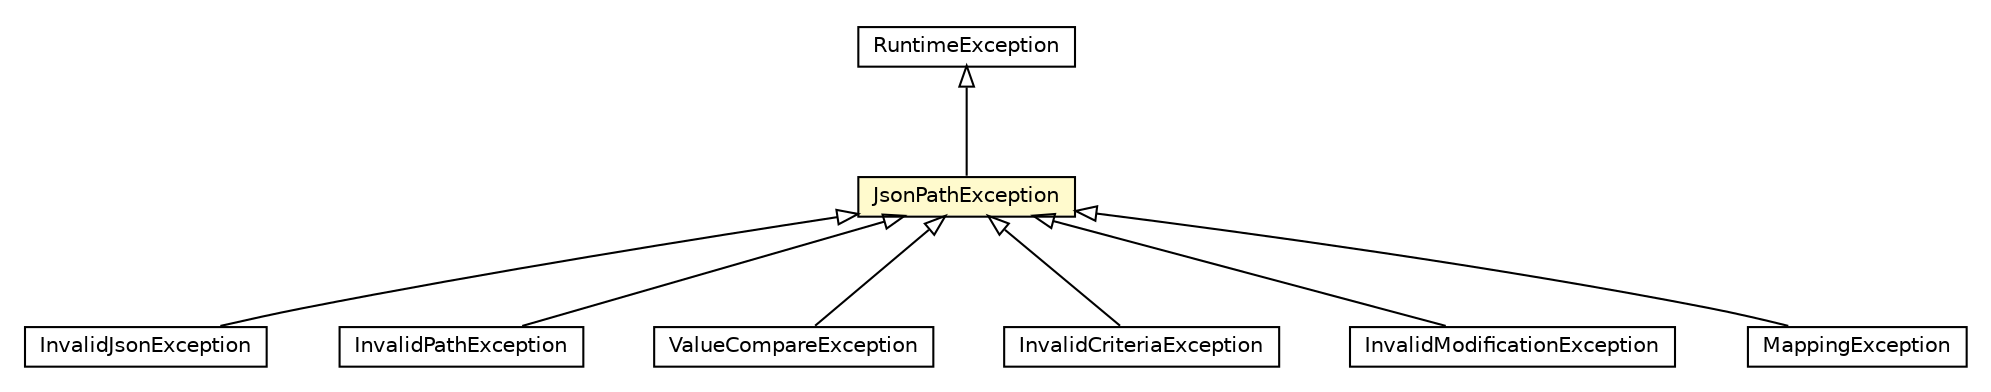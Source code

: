 #!/usr/local/bin/dot
#
# Class diagram 
# Generated by UMLGraph version R5_6-24-gf6e263 (http://www.umlgraph.org/)
#

digraph G {
	edge [fontname="Helvetica",fontsize=10,labelfontname="Helvetica",labelfontsize=10];
	node [fontname="Helvetica",fontsize=10,shape=plaintext];
	nodesep=0.25;
	ranksep=0.5;
	// net.trajano.doxdb.jsonpath.JsonPathException
	c2627 [label=<<table title="net.trajano.doxdb.jsonpath.JsonPathException" border="0" cellborder="1" cellspacing="0" cellpadding="2" port="p" bgcolor="lemonChiffon" href="./JsonPathException.html">
		<tr><td><table border="0" cellspacing="0" cellpadding="1">
<tr><td align="center" balign="center"> JsonPathException </td></tr>
		</table></td></tr>
		</table>>, URL="./JsonPathException.html", fontname="Helvetica", fontcolor="black", fontsize=10.0];
	// net.trajano.doxdb.jsonpath.InvalidJsonException
	c2633 [label=<<table title="net.trajano.doxdb.jsonpath.InvalidJsonException" border="0" cellborder="1" cellspacing="0" cellpadding="2" port="p" href="./InvalidJsonException.html">
		<tr><td><table border="0" cellspacing="0" cellpadding="1">
<tr><td align="center" balign="center"> InvalidJsonException </td></tr>
		</table></td></tr>
		</table>>, URL="./InvalidJsonException.html", fontname="Helvetica", fontcolor="black", fontsize=10.0];
	// net.trajano.doxdb.jsonpath.InvalidPathException
	c2644 [label=<<table title="net.trajano.doxdb.jsonpath.InvalidPathException" border="0" cellborder="1" cellspacing="0" cellpadding="2" port="p" href="./InvalidPathException.html">
		<tr><td><table border="0" cellspacing="0" cellpadding="1">
<tr><td align="center" balign="center"> InvalidPathException </td></tr>
		</table></td></tr>
		</table>>, URL="./InvalidPathException.html", fontname="Helvetica", fontcolor="black", fontsize=10.0];
	// net.trajano.doxdb.jsonpath.ValueCompareException
	c2649 [label=<<table title="net.trajano.doxdb.jsonpath.ValueCompareException" border="0" cellborder="1" cellspacing="0" cellpadding="2" port="p" href="./ValueCompareException.html">
		<tr><td><table border="0" cellspacing="0" cellpadding="1">
<tr><td align="center" balign="center"> ValueCompareException </td></tr>
		</table></td></tr>
		</table>>, URL="./ValueCompareException.html", fontname="Helvetica", fontcolor="black", fontsize=10.0];
	// net.trajano.doxdb.jsonpath.InvalidCriteriaException
	c2652 [label=<<table title="net.trajano.doxdb.jsonpath.InvalidCriteriaException" border="0" cellborder="1" cellspacing="0" cellpadding="2" port="p" href="./InvalidCriteriaException.html">
		<tr><td><table border="0" cellspacing="0" cellpadding="1">
<tr><td align="center" balign="center"> InvalidCriteriaException </td></tr>
		</table></td></tr>
		</table>>, URL="./InvalidCriteriaException.html", fontname="Helvetica", fontcolor="black", fontsize=10.0];
	// net.trajano.doxdb.jsonpath.InvalidModificationException
	c2653 [label=<<table title="net.trajano.doxdb.jsonpath.InvalidModificationException" border="0" cellborder="1" cellspacing="0" cellpadding="2" port="p" href="./InvalidModificationException.html">
		<tr><td><table border="0" cellspacing="0" cellpadding="1">
<tr><td align="center" balign="center"> InvalidModificationException </td></tr>
		</table></td></tr>
		</table>>, URL="./InvalidModificationException.html", fontname="Helvetica", fontcolor="black", fontsize=10.0];
	// net.trajano.doxdb.jsonpath.spi.mapper.MappingException
	c2656 [label=<<table title="net.trajano.doxdb.jsonpath.spi.mapper.MappingException" border="0" cellborder="1" cellspacing="0" cellpadding="2" port="p" href="./spi/mapper/MappingException.html">
		<tr><td><table border="0" cellspacing="0" cellpadding="1">
<tr><td align="center" balign="center"> MappingException </td></tr>
		</table></td></tr>
		</table>>, URL="./spi/mapper/MappingException.html", fontname="Helvetica", fontcolor="black", fontsize=10.0];
	//net.trajano.doxdb.jsonpath.JsonPathException extends java.lang.RuntimeException
	c2696:p -> c2627:p [dir=back,arrowtail=empty];
	//net.trajano.doxdb.jsonpath.InvalidJsonException extends net.trajano.doxdb.jsonpath.JsonPathException
	c2627:p -> c2633:p [dir=back,arrowtail=empty];
	//net.trajano.doxdb.jsonpath.InvalidPathException extends net.trajano.doxdb.jsonpath.JsonPathException
	c2627:p -> c2644:p [dir=back,arrowtail=empty];
	//net.trajano.doxdb.jsonpath.ValueCompareException extends net.trajano.doxdb.jsonpath.JsonPathException
	c2627:p -> c2649:p [dir=back,arrowtail=empty];
	//net.trajano.doxdb.jsonpath.InvalidCriteriaException extends net.trajano.doxdb.jsonpath.JsonPathException
	c2627:p -> c2652:p [dir=back,arrowtail=empty];
	//net.trajano.doxdb.jsonpath.InvalidModificationException extends net.trajano.doxdb.jsonpath.JsonPathException
	c2627:p -> c2653:p [dir=back,arrowtail=empty];
	//net.trajano.doxdb.jsonpath.spi.mapper.MappingException extends net.trajano.doxdb.jsonpath.JsonPathException
	c2627:p -> c2656:p [dir=back,arrowtail=empty];
	// java.lang.RuntimeException
	c2696 [label=<<table title="java.lang.RuntimeException" border="0" cellborder="1" cellspacing="0" cellpadding="2" port="p" href="http://java.sun.com/j2se/1.4.2/docs/api/java/lang/RuntimeException.html">
		<tr><td><table border="0" cellspacing="0" cellpadding="1">
<tr><td align="center" balign="center"> RuntimeException </td></tr>
		</table></td></tr>
		</table>>, URL="http://java.sun.com/j2se/1.4.2/docs/api/java/lang/RuntimeException.html", fontname="Helvetica", fontcolor="black", fontsize=10.0];
}

